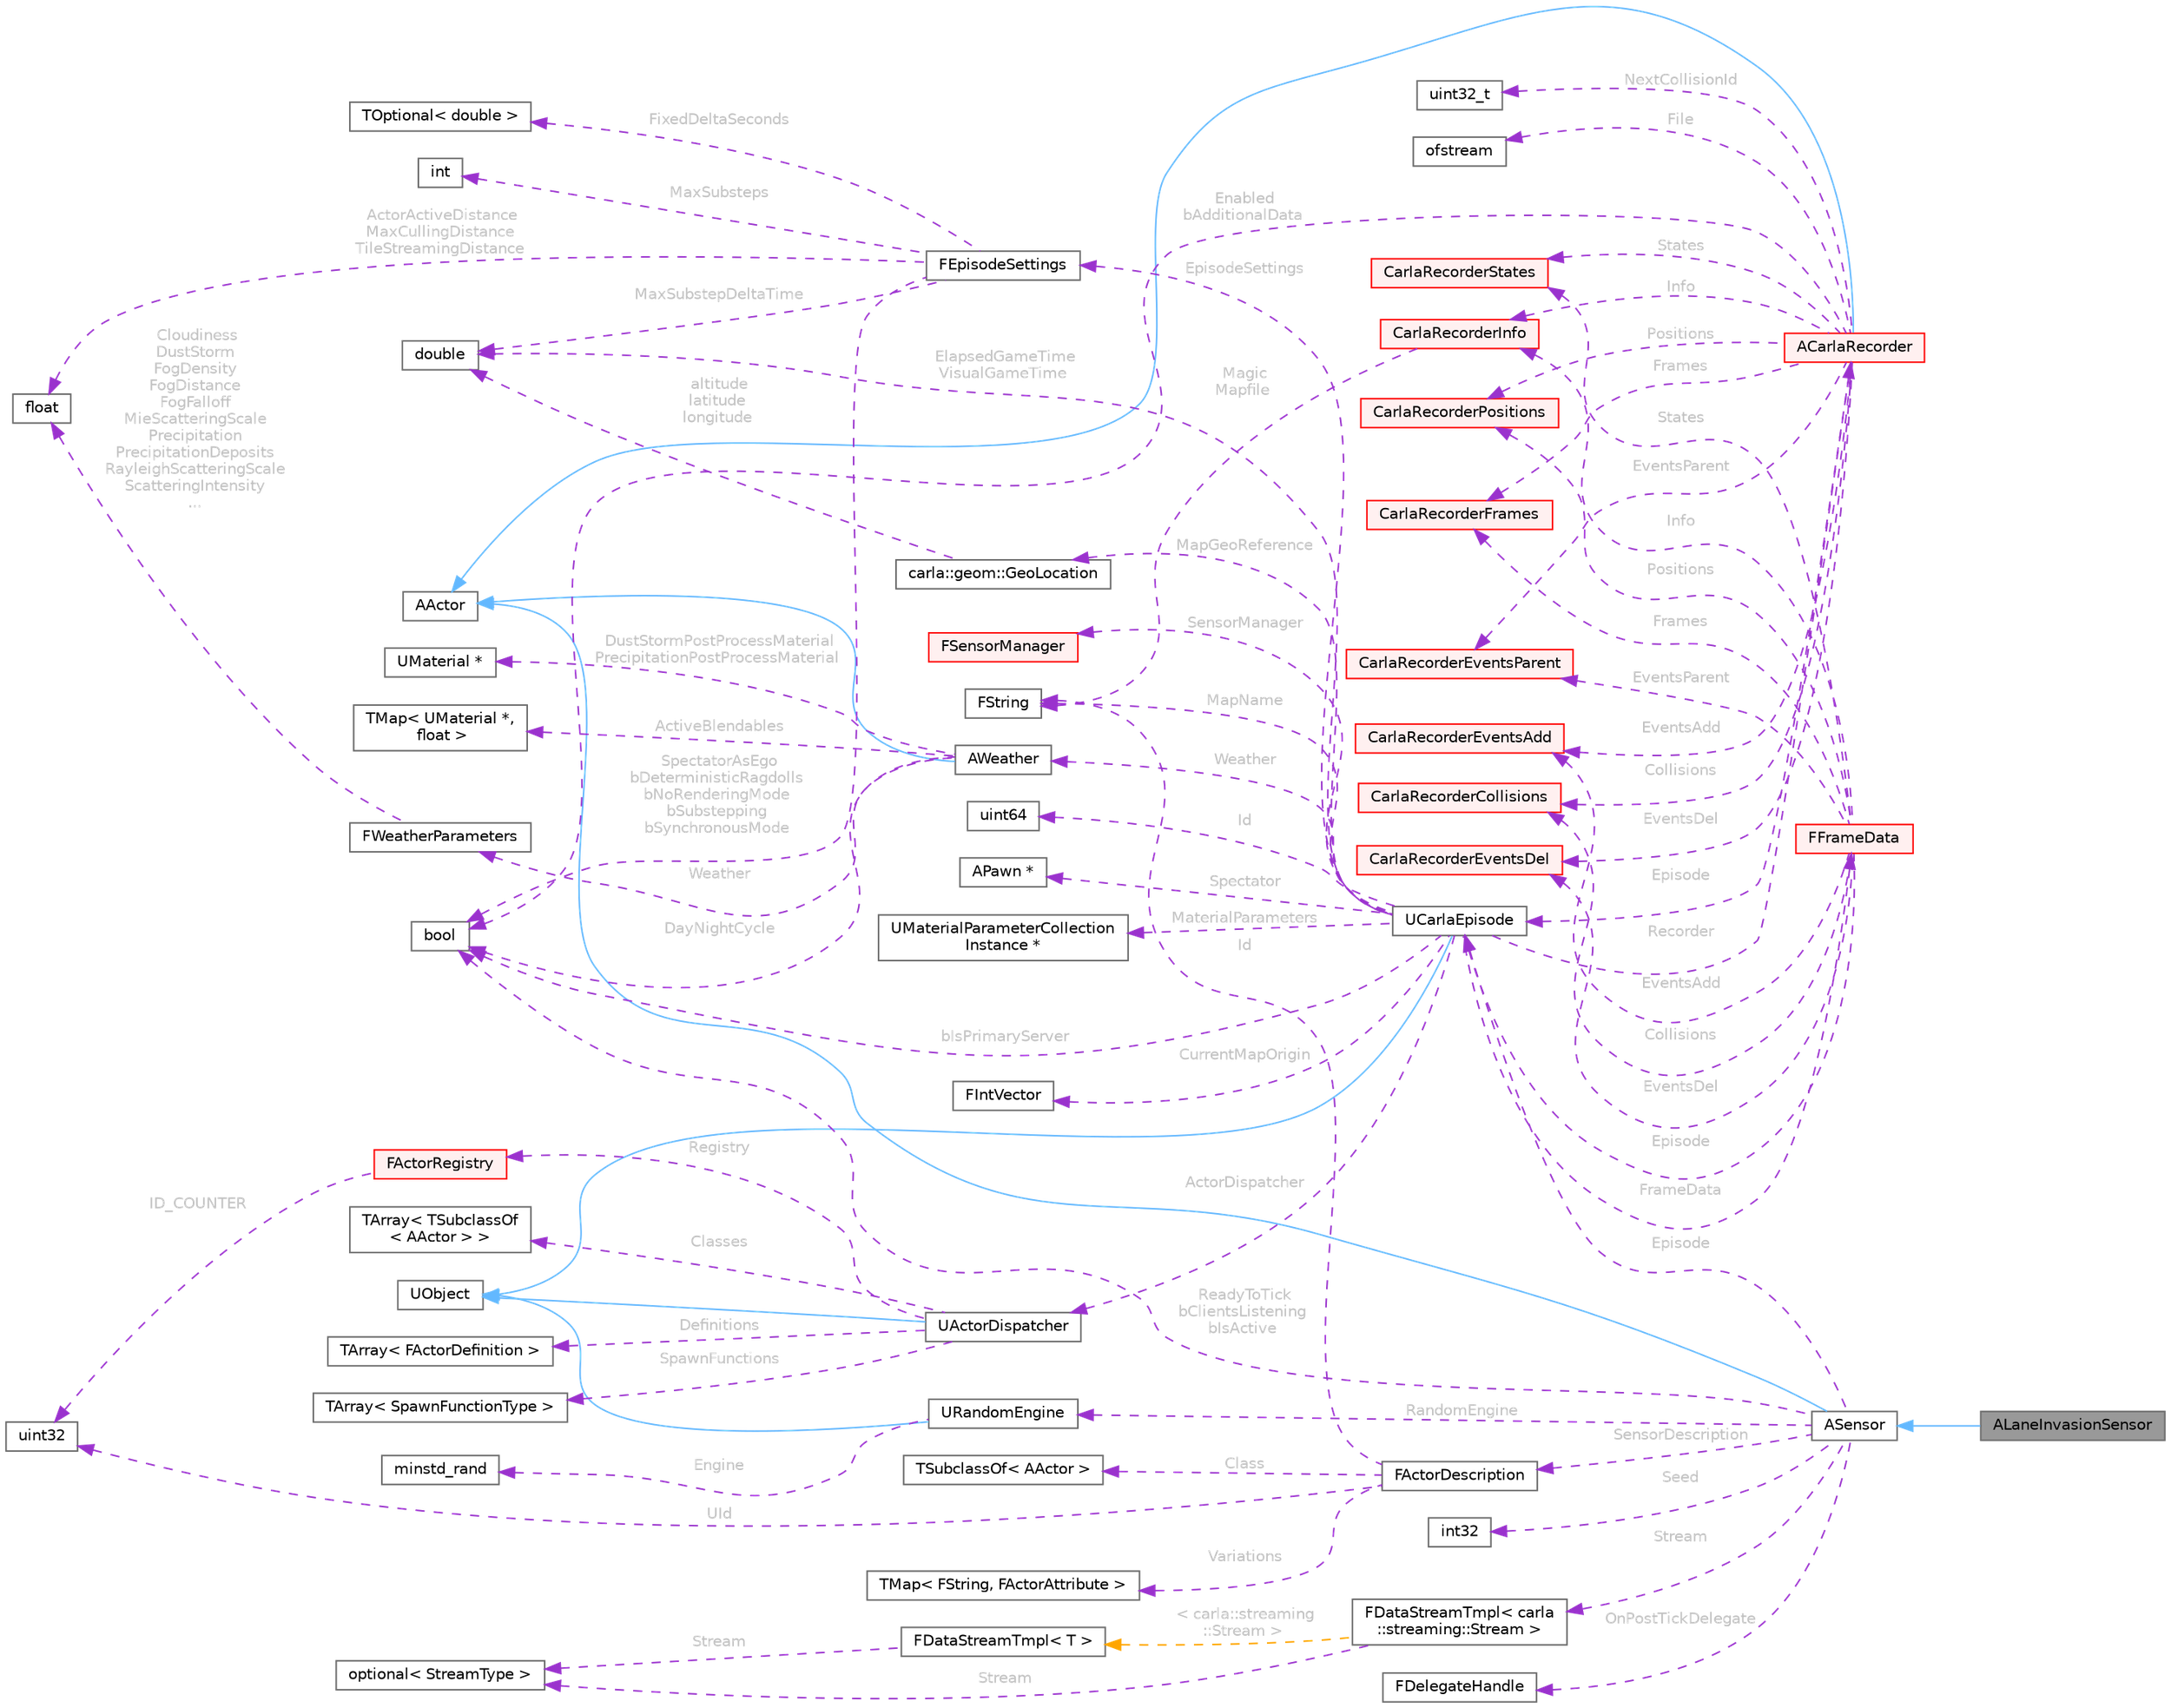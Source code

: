 digraph "ALaneInvasionSensor"
{
 // INTERACTIVE_SVG=YES
 // LATEX_PDF_SIZE
  bgcolor="transparent";
  edge [fontname=Helvetica,fontsize=10,labelfontname=Helvetica,labelfontsize=10];
  node [fontname=Helvetica,fontsize=10,shape=box,height=0.2,width=0.4];
  rankdir="LR";
  Node1 [id="Node000001",label="ALaneInvasionSensor",height=0.2,width=0.4,color="gray40", fillcolor="grey60", style="filled", fontcolor="black",tooltip="LaneInvasion sensor representation The actual position calculation is done one client side"];
  Node2 -> Node1 [id="edge1_Node000001_Node000002",dir="back",color="steelblue1",style="solid",tooltip=" "];
  Node2 [id="Node000002",label="ASensor",height=0.2,width=0.4,color="gray40", fillcolor="white", style="filled",URL="$d3/d01/classASensor.html",tooltip="Base class for sensors."];
  Node3 -> Node2 [id="edge2_Node000002_Node000003",dir="back",color="steelblue1",style="solid",tooltip=" "];
  Node3 [id="Node000003",label="AActor",height=0.2,width=0.4,color="gray40", fillcolor="white", style="filled",URL="$d1/da4/classAActor.html",tooltip=" "];
  Node4 -> Node2 [id="edge3_Node000002_Node000004",dir="back",color="darkorchid3",style="dashed",tooltip=" ",label=" Seed",fontcolor="grey" ];
  Node4 [id="Node000004",label="int32",height=0.2,width=0.4,color="gray40", fillcolor="white", style="filled",tooltip=" "];
  Node5 -> Node2 [id="edge4_Node000002_Node000005",dir="back",color="darkorchid3",style="dashed",tooltip=" ",label=" RandomEngine",fontcolor="grey" ];
  Node5 [id="Node000005",label="URandomEngine",height=0.2,width=0.4,color="gray40", fillcolor="white", style="filled",URL="$d2/d4b/classURandomEngine.html",tooltip=" "];
  Node6 -> Node5 [id="edge5_Node000005_Node000006",dir="back",color="steelblue1",style="solid",tooltip=" "];
  Node6 [id="Node000006",label="UObject",height=0.2,width=0.4,color="gray40", fillcolor="white", style="filled",URL="$df/def/classUObject.html",tooltip=" "];
  Node7 -> Node5 [id="edge6_Node000005_Node000007",dir="back",color="darkorchid3",style="dashed",tooltip=" ",label=" Engine",fontcolor="grey" ];
  Node7 [id="Node000007",label="minstd_rand",height=0.2,width=0.4,color="gray40", fillcolor="white", style="filled",tooltip=" "];
  Node8 -> Node2 [id="edge7_Node000002_Node000008",dir="back",color="darkorchid3",style="dashed",tooltip=" ",label=" ReadyToTick\nbClientsListening\nbIsActive",fontcolor="grey" ];
  Node8 [id="Node000008",label="bool",height=0.2,width=0.4,color="gray40", fillcolor="white", style="filled",tooltip=" "];
  Node9 -> Node2 [id="edge8_Node000002_Node000009",dir="back",color="darkorchid3",style="dashed",tooltip=" ",label=" Stream",fontcolor="grey" ];
  Node9 [id="Node000009",label="FDataStreamTmpl\< carla\l::streaming::Stream \>",height=0.2,width=0.4,color="gray40", fillcolor="white", style="filled",URL="$d4/d9c/classFDataStreamTmpl.html",tooltip=" "];
  Node10 -> Node9 [id="edge9_Node000009_Node000010",dir="back",color="darkorchid3",style="dashed",tooltip=" ",label=" Stream",fontcolor="grey" ];
  Node10 [id="Node000010",label="optional\< StreamType \>",height=0.2,width=0.4,color="gray40", fillcolor="white", style="filled",tooltip=" "];
  Node11 -> Node9 [id="edge10_Node000009_Node000011",dir="back",color="orange",style="dashed",tooltip=" ",label=" \< carla::streaming\l::Stream \>",fontcolor="grey" ];
  Node11 [id="Node000011",label="FDataStreamTmpl\< T \>",height=0.2,width=0.4,color="gray40", fillcolor="white", style="filled",URL="$d4/d9c/classFDataStreamTmpl.html",tooltip="A streaming channel for sending sensor data to clients."];
  Node10 -> Node11 [id="edge11_Node000011_Node000010",dir="back",color="darkorchid3",style="dashed",tooltip=" ",label=" Stream",fontcolor="grey" ];
  Node12 -> Node2 [id="edge12_Node000002_Node000012",dir="back",color="darkorchid3",style="dashed",tooltip=" ",label=" OnPostTickDelegate",fontcolor="grey" ];
  Node12 [id="Node000012",label="FDelegateHandle",height=0.2,width=0.4,color="gray40", fillcolor="white", style="filled",tooltip=" "];
  Node13 -> Node2 [id="edge13_Node000002_Node000013",dir="back",color="darkorchid3",style="dashed",tooltip=" ",label=" SensorDescription",fontcolor="grey" ];
  Node13 [id="Node000013",label="FActorDescription",height=0.2,width=0.4,color="gray40", fillcolor="white", style="filled",URL="$d0/df6/structFActorDescription.html",tooltip="A description of a Carla Actor with all its variation."];
  Node14 -> Node13 [id="edge14_Node000013_Node000014",dir="back",color="darkorchid3",style="dashed",tooltip=" ",label=" UId",fontcolor="grey" ];
  Node14 [id="Node000014",label="uint32",height=0.2,width=0.4,color="gray40", fillcolor="white", style="filled",tooltip=" "];
  Node15 -> Node13 [id="edge15_Node000013_Node000015",dir="back",color="darkorchid3",style="dashed",tooltip=" ",label=" Id",fontcolor="grey" ];
  Node15 [id="Node000015",label="FString",height=0.2,width=0.4,color="gray40", fillcolor="white", style="filled",tooltip=" "];
  Node16 -> Node13 [id="edge16_Node000013_Node000016",dir="back",color="darkorchid3",style="dashed",tooltip=" ",label=" Class",fontcolor="grey" ];
  Node16 [id="Node000016",label="TSubclassOf\< AActor \>",height=0.2,width=0.4,color="gray40", fillcolor="white", style="filled",tooltip=" "];
  Node17 -> Node13 [id="edge17_Node000013_Node000017",dir="back",color="darkorchid3",style="dashed",tooltip=" ",label=" Variations",fontcolor="grey" ];
  Node17 [id="Node000017",label="TMap\< FString, FActorAttribute \>",height=0.2,width=0.4,color="gray40", fillcolor="white", style="filled",tooltip=" "];
  Node18 -> Node2 [id="edge18_Node000002_Node000018",dir="back",color="darkorchid3",style="dashed",tooltip=" ",label=" Episode",fontcolor="grey" ];
  Node18 [id="Node000018",label="UCarlaEpisode",height=0.2,width=0.4,color="gray40", fillcolor="white", style="filled",URL="$dc/d84/classUCarlaEpisode.html",tooltip="A simulation episode."];
  Node6 -> Node18 [id="edge19_Node000018_Node000006",dir="back",color="steelblue1",style="solid",tooltip=" "];
  Node8 -> Node18 [id="edge20_Node000018_Node000008",dir="back",color="darkorchid3",style="dashed",tooltip=" ",label=" bIsPrimaryServer",fontcolor="grey" ];
  Node19 -> Node18 [id="edge21_Node000018_Node000019",dir="back",color="darkorchid3",style="dashed",tooltip=" ",label=" Id",fontcolor="grey" ];
  Node19 [id="Node000019",label="uint64",height=0.2,width=0.4,color="gray40", fillcolor="white", style="filled",tooltip=" "];
  Node20 -> Node18 [id="edge22_Node000018_Node000020",dir="back",color="darkorchid3",style="dashed",tooltip=" ",label=" ElapsedGameTime\nVisualGameTime",fontcolor="grey" ];
  Node20 [id="Node000020",label="double",height=0.2,width=0.4,color="gray40", fillcolor="white", style="filled",tooltip=" "];
  Node15 -> Node18 [id="edge23_Node000018_Node000015",dir="back",color="darkorchid3",style="dashed",tooltip=" ",label=" MapName",fontcolor="grey" ];
  Node21 -> Node18 [id="edge24_Node000018_Node000021",dir="back",color="darkorchid3",style="dashed",tooltip=" ",label=" EpisodeSettings",fontcolor="grey" ];
  Node21 [id="Node000021",label="FEpisodeSettings",height=0.2,width=0.4,color="gray40", fillcolor="white", style="filled",URL="$da/d6e/structFEpisodeSettings.html",tooltip=" "];
  Node8 -> Node21 [id="edge25_Node000021_Node000008",dir="back",color="darkorchid3",style="dashed",tooltip=" ",label=" SpectatorAsEgo\nbDeterministicRagdolls\nbNoRenderingMode\nbSubstepping\nbSynchronousMode",fontcolor="grey" ];
  Node22 -> Node21 [id="edge26_Node000021_Node000022",dir="back",color="darkorchid3",style="dashed",tooltip=" ",label=" FixedDeltaSeconds",fontcolor="grey" ];
  Node22 [id="Node000022",label="TOptional\< double \>",height=0.2,width=0.4,color="gray40", fillcolor="white", style="filled",tooltip=" "];
  Node20 -> Node21 [id="edge27_Node000021_Node000020",dir="back",color="darkorchid3",style="dashed",tooltip=" ",label=" MaxSubstepDeltaTime",fontcolor="grey" ];
  Node23 -> Node21 [id="edge28_Node000021_Node000023",dir="back",color="darkorchid3",style="dashed",tooltip=" ",label=" MaxSubsteps",fontcolor="grey" ];
  Node23 [id="Node000023",label="int",height=0.2,width=0.4,color="gray40", fillcolor="white", style="filled",tooltip=" "];
  Node24 -> Node21 [id="edge29_Node000021_Node000024",dir="back",color="darkorchid3",style="dashed",tooltip=" ",label=" ActorActiveDistance\nMaxCullingDistance\nTileStreamingDistance",fontcolor="grey" ];
  Node24 [id="Node000024",label="float",height=0.2,width=0.4,color="gray40", fillcolor="white", style="filled",tooltip=" "];
  Node25 -> Node18 [id="edge30_Node000018_Node000025",dir="back",color="darkorchid3",style="dashed",tooltip=" ",label=" ActorDispatcher",fontcolor="grey" ];
  Node25 [id="Node000025",label="UActorDispatcher",height=0.2,width=0.4,color="gray40", fillcolor="white", style="filled",URL="$d7/d90/classUActorDispatcher.html",tooltip="Object in charge of binding ActorDefinitions to spawn functions, as well as keeping the registry of a..."];
  Node6 -> Node25 [id="edge31_Node000025_Node000006",dir="back",color="steelblue1",style="solid",tooltip=" "];
  Node26 -> Node25 [id="edge32_Node000025_Node000026",dir="back",color="darkorchid3",style="dashed",tooltip=" ",label=" Definitions",fontcolor="grey" ];
  Node26 [id="Node000026",label="TArray\< FActorDefinition \>",height=0.2,width=0.4,color="gray40", fillcolor="white", style="filled",tooltip=" "];
  Node27 -> Node25 [id="edge33_Node000025_Node000027",dir="back",color="darkorchid3",style="dashed",tooltip=" ",label=" SpawnFunctions",fontcolor="grey" ];
  Node27 [id="Node000027",label="TArray\< SpawnFunctionType \>",height=0.2,width=0.4,color="gray40", fillcolor="white", style="filled",tooltip=" "];
  Node28 -> Node25 [id="edge34_Node000025_Node000028",dir="back",color="darkorchid3",style="dashed",tooltip=" ",label=" Classes",fontcolor="grey" ];
  Node28 [id="Node000028",label="TArray\< TSubclassOf\l\< AActor \> \>",height=0.2,width=0.4,color="gray40", fillcolor="white", style="filled",tooltip=" "];
  Node29 -> Node25 [id="edge35_Node000025_Node000029",dir="back",color="darkorchid3",style="dashed",tooltip=" ",label=" Registry",fontcolor="grey" ];
  Node29 [id="Node000029",label="FActorRegistry",height=0.2,width=0.4,color="red", fillcolor="#FFF0F0", style="filled",URL="$df/db5/classFActorRegistry.html",tooltip="A registry of all the Carla actors."];
  Node14 -> Node29 [id="edge36_Node000029_Node000014",dir="back",color="darkorchid3",style="dashed",tooltip=" ",label=" ID_COUNTER",fontcolor="grey" ];
  Node33 -> Node18 [id="edge37_Node000018_Node000033",dir="back",color="darkorchid3",style="dashed",tooltip=" ",label=" Spectator",fontcolor="grey" ];
  Node33 [id="Node000033",label="APawn *",height=0.2,width=0.4,color="gray40", fillcolor="white", style="filled",tooltip=" "];
  Node34 -> Node18 [id="edge38_Node000018_Node000034",dir="back",color="darkorchid3",style="dashed",tooltip=" ",label=" Weather",fontcolor="grey" ];
  Node34 [id="Node000034",label="AWeather",height=0.2,width=0.4,color="gray40", fillcolor="white", style="filled",URL="$de/d75/classAWeather.html",tooltip=" "];
  Node3 -> Node34 [id="edge39_Node000034_Node000003",dir="back",color="steelblue1",style="solid",tooltip=" "];
  Node35 -> Node34 [id="edge40_Node000034_Node000035",dir="back",color="darkorchid3",style="dashed",tooltip=" ",label=" Weather",fontcolor="grey" ];
  Node35 [id="Node000035",label="FWeatherParameters",height=0.2,width=0.4,color="gray40", fillcolor="white", style="filled",URL="$dd/d9b/structFWeatherParameters.html",tooltip=" "];
  Node24 -> Node35 [id="edge41_Node000035_Node000024",dir="back",color="darkorchid3",style="dashed",tooltip=" ",label=" Cloudiness\nDustStorm\nFogDensity\nFogDistance\nFogFalloff\nMieScatteringScale\nPrecipitation\nPrecipitationDeposits\nRayleighScatteringScale\nScatteringIntensity\n...",fontcolor="grey" ];
  Node36 -> Node34 [id="edge42_Node000034_Node000036",dir="back",color="darkorchid3",style="dashed",tooltip=" ",label=" DustStormPostProcessMaterial\nPrecipitationPostProcessMaterial",fontcolor="grey" ];
  Node36 [id="Node000036",label="UMaterial *",height=0.2,width=0.4,color="gray40", fillcolor="white", style="filled",tooltip=" "];
  Node37 -> Node34 [id="edge43_Node000034_Node000037",dir="back",color="darkorchid3",style="dashed",tooltip=" ",label=" ActiveBlendables",fontcolor="grey" ];
  Node37 [id="Node000037",label="TMap\< UMaterial *,\l float \>",height=0.2,width=0.4,color="gray40", fillcolor="white", style="filled",tooltip=" "];
  Node8 -> Node34 [id="edge44_Node000034_Node000008",dir="back",color="darkorchid3",style="dashed",tooltip=" ",label=" DayNightCycle",fontcolor="grey" ];
  Node38 -> Node18 [id="edge45_Node000018_Node000038",dir="back",color="darkorchid3",style="dashed",tooltip=" ",label=" MaterialParameters",fontcolor="grey" ];
  Node38 [id="Node000038",label="UMaterialParameterCollection\lInstance *",height=0.2,width=0.4,color="gray40", fillcolor="white", style="filled",tooltip=" "];
  Node39 -> Node18 [id="edge46_Node000018_Node000039",dir="back",color="darkorchid3",style="dashed",tooltip=" ",label=" Recorder",fontcolor="grey" ];
  Node39 [id="Node000039",label="ACarlaRecorder",height=0.2,width=0.4,color="red", fillcolor="#FFF0F0", style="filled",URL="$dd/db9/classACarlaRecorder.html",tooltip="Recorder for the simulation"];
  Node3 -> Node39 [id="edge47_Node000039_Node000003",dir="back",color="steelblue1",style="solid",tooltip=" "];
  Node8 -> Node39 [id="edge48_Node000039_Node000008",dir="back",color="darkorchid3",style="dashed",tooltip=" ",label=" Enabled\nbAdditionalData",fontcolor="grey" ];
  Node40 -> Node39 [id="edge49_Node000039_Node000040",dir="back",color="darkorchid3",style="dashed",tooltip=" ",label=" NextCollisionId",fontcolor="grey" ];
  Node40 [id="Node000040",label="uint32_t",height=0.2,width=0.4,color="gray40", fillcolor="white", style="filled",tooltip=" "];
  Node41 -> Node39 [id="edge50_Node000039_Node000041",dir="back",color="darkorchid3",style="dashed",tooltip=" ",label=" File",fontcolor="grey" ];
  Node41 [id="Node000041",label="ofstream",height=0.2,width=0.4,color="gray40", fillcolor="white", style="filled",tooltip=" "];
  Node18 -> Node39 [id="edge51_Node000039_Node000018",dir="back",color="darkorchid3",style="dashed",tooltip=" ",label=" Episode",fontcolor="grey" ];
  Node42 -> Node39 [id="edge52_Node000039_Node000042",dir="back",color="darkorchid3",style="dashed",tooltip=" ",label=" Info",fontcolor="grey" ];
  Node42 [id="Node000042",label="CarlaRecorderInfo",height=0.2,width=0.4,color="red", fillcolor="#FFF0F0", style="filled",URL="$da/dab/structCarlaRecorderInfo.html",tooltip=" "];
  Node15 -> Node42 [id="edge53_Node000042_Node000015",dir="back",color="darkorchid3",style="dashed",tooltip=" ",label=" Magic\nMapfile",fontcolor="grey" ];
  Node45 -> Node39 [id="edge54_Node000039_Node000045",dir="back",color="darkorchid3",style="dashed",tooltip=" ",label=" Frames",fontcolor="grey" ];
  Node45 [id="Node000045",label="CarlaRecorderFrames",height=0.2,width=0.4,color="red", fillcolor="#FFF0F0", style="filled",URL="$d6/d4d/classCarlaRecorderFrames.html",tooltip=" "];
  Node49 -> Node39 [id="edge55_Node000039_Node000049",dir="back",color="darkorchid3",style="dashed",tooltip=" ",label=" EventsAdd",fontcolor="grey" ];
  Node49 [id="Node000049",label="CarlaRecorderEventsAdd",height=0.2,width=0.4,color="red", fillcolor="#FFF0F0", style="filled",URL="$dd/dd4/classCarlaRecorderEventsAdd.html",tooltip=" "];
  Node51 -> Node39 [id="edge56_Node000039_Node000051",dir="back",color="darkorchid3",style="dashed",tooltip=" ",label=" EventsDel",fontcolor="grey" ];
  Node51 [id="Node000051",label="CarlaRecorderEventsDel",height=0.2,width=0.4,color="red", fillcolor="#FFF0F0", style="filled",URL="$dd/d8e/classCarlaRecorderEventsDel.html",tooltip=" "];
  Node53 -> Node39 [id="edge57_Node000039_Node000053",dir="back",color="darkorchid3",style="dashed",tooltip=" ",label=" EventsParent",fontcolor="grey" ];
  Node53 [id="Node000053",label="CarlaRecorderEventsParent",height=0.2,width=0.4,color="red", fillcolor="#FFF0F0", style="filled",URL="$dd/d35/classCarlaRecorderEventsParent.html",tooltip=" "];
  Node55 -> Node39 [id="edge58_Node000039_Node000055",dir="back",color="darkorchid3",style="dashed",tooltip=" ",label=" Collisions",fontcolor="grey" ];
  Node55 [id="Node000055",label="CarlaRecorderCollisions",height=0.2,width=0.4,color="red", fillcolor="#FFF0F0", style="filled",URL="$da/d6e/classCarlaRecorderCollisions.html",tooltip=" "];
  Node57 -> Node39 [id="edge59_Node000039_Node000057",dir="back",color="darkorchid3",style="dashed",tooltip=" ",label=" Positions",fontcolor="grey" ];
  Node57 [id="Node000057",label="CarlaRecorderPositions",height=0.2,width=0.4,color="red", fillcolor="#FFF0F0", style="filled",URL="$da/df1/classCarlaRecorderPositions.html",tooltip=" "];
  Node59 -> Node39 [id="edge60_Node000039_Node000059",dir="back",color="darkorchid3",style="dashed",tooltip=" ",label=" States",fontcolor="grey" ];
  Node59 [id="Node000059",label="CarlaRecorderStates",height=0.2,width=0.4,color="red", fillcolor="#FFF0F0", style="filled",URL="$d2/da3/classCarlaRecorderStates.html",tooltip=" "];
  Node129 -> Node18 [id="edge61_Node000018_Node000129",dir="back",color="darkorchid3",style="dashed",tooltip=" ",label=" MapGeoReference",fontcolor="grey" ];
  Node129 [id="Node000129",label="carla::geom::GeoLocation",height=0.2,width=0.4,color="gray40", fillcolor="white", style="filled",URL="$d3/df4/classcarla_1_1geom_1_1GeoLocation.html",tooltip=" "];
  Node20 -> Node129 [id="edge62_Node000129_Node000020",dir="back",color="darkorchid3",style="dashed",tooltip=" ",label=" altitude\nlatitude\nlongitude",fontcolor="grey" ];
  Node130 -> Node18 [id="edge63_Node000018_Node000130",dir="back",color="darkorchid3",style="dashed",tooltip=" ",label=" CurrentMapOrigin",fontcolor="grey" ];
  Node130 [id="Node000130",label="FIntVector",height=0.2,width=0.4,color="gray40", fillcolor="white", style="filled",tooltip=" "];
  Node131 -> Node18 [id="edge64_Node000018_Node000131",dir="back",color="darkorchid3",style="dashed",tooltip=" ",label=" FrameData",fontcolor="grey" ];
  Node131 [id="Node000131",label="FFrameData",height=0.2,width=0.4,color="red", fillcolor="#FFF0F0", style="filled",URL="$de/db4/classFFrameData.html",tooltip=" "];
  Node42 -> Node131 [id="edge65_Node000131_Node000042",dir="back",color="darkorchid3",style="dashed",tooltip=" ",label=" Info",fontcolor="grey" ];
  Node45 -> Node131 [id="edge66_Node000131_Node000045",dir="back",color="darkorchid3",style="dashed",tooltip=" ",label=" Frames",fontcolor="grey" ];
  Node49 -> Node131 [id="edge67_Node000131_Node000049",dir="back",color="darkorchid3",style="dashed",tooltip=" ",label=" EventsAdd",fontcolor="grey" ];
  Node51 -> Node131 [id="edge68_Node000131_Node000051",dir="back",color="darkorchid3",style="dashed",tooltip=" ",label=" EventsDel",fontcolor="grey" ];
  Node53 -> Node131 [id="edge69_Node000131_Node000053",dir="back",color="darkorchid3",style="dashed",tooltip=" ",label=" EventsParent",fontcolor="grey" ];
  Node55 -> Node131 [id="edge70_Node000131_Node000055",dir="back",color="darkorchid3",style="dashed",tooltip=" ",label=" Collisions",fontcolor="grey" ];
  Node57 -> Node131 [id="edge71_Node000131_Node000057",dir="back",color="darkorchid3",style="dashed",tooltip=" ",label=" Positions",fontcolor="grey" ];
  Node59 -> Node131 [id="edge72_Node000131_Node000059",dir="back",color="darkorchid3",style="dashed",tooltip=" ",label=" States",fontcolor="grey" ];
  Node18 -> Node131 [id="edge73_Node000131_Node000018",dir="back",color="darkorchid3",style="dashed",tooltip=" ",label=" Episode",fontcolor="grey" ];
  Node133 -> Node18 [id="edge74_Node000018_Node000133",dir="back",color="darkorchid3",style="dashed",tooltip=" ",label=" SensorManager",fontcolor="grey" ];
  Node133 [id="Node000133",label="FSensorManager",height=0.2,width=0.4,color="red", fillcolor="#FFF0F0", style="filled",URL="$d1/de4/classFSensorManager.html",tooltip=" "];
}
